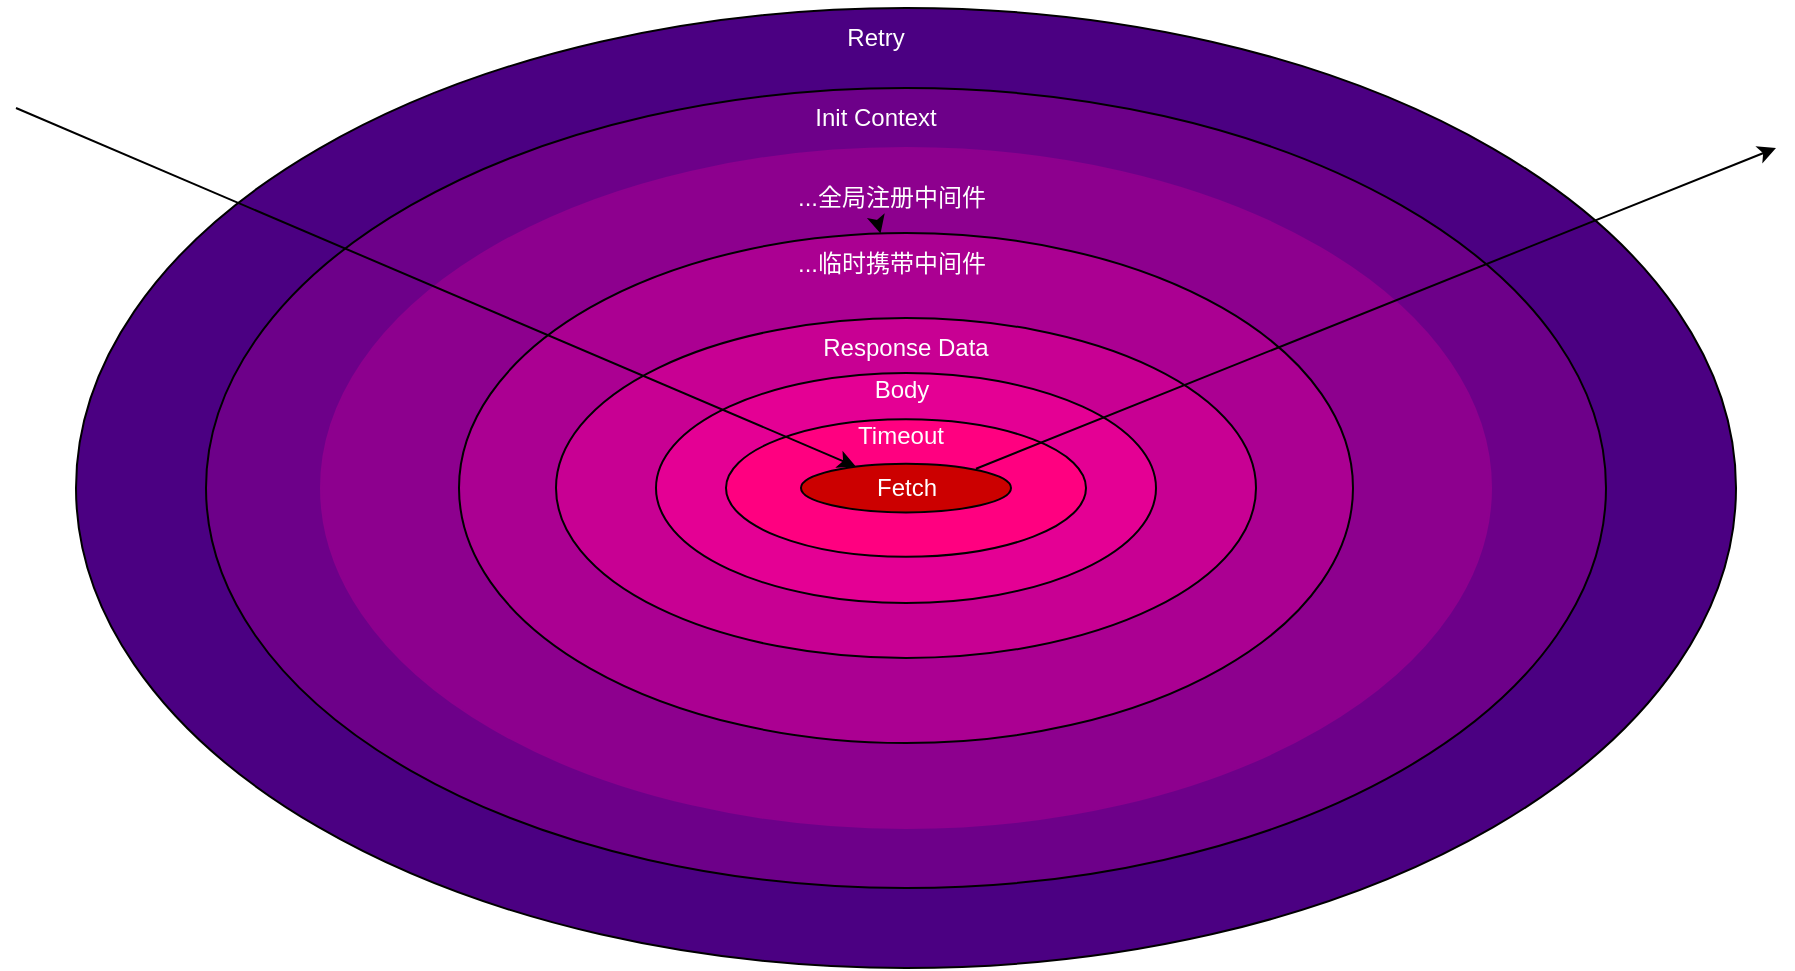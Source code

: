 <mxfile>
    <diagram id="O5MW6jvS_4ex7MwdgiwH" name="第 1 页">
        <mxGraphModel dx="1263" dy="532" grid="1" gridSize="10" guides="1" tooltips="1" connect="1" arrows="1" fold="1" page="1" pageScale="1" pageWidth="850" pageHeight="1100" math="0" shadow="0">
            <root>
                <mxCell id="0"/>
                <mxCell id="1" parent="0"/>
                <mxCell id="2" value="" style="ellipse;whiteSpace=wrap;html=1;fillColor=#4b0082;" parent="1" vertex="1">
                    <mxGeometry x="220" y="130" width="830" height="480" as="geometry"/>
                </mxCell>
                <mxCell id="3" value="" style="ellipse;whiteSpace=wrap;html=1;shadow=0;fillColor=#6D0089;" parent="1" vertex="1">
                    <mxGeometry x="285" y="170" width="700" height="400" as="geometry"/>
                </mxCell>
                <mxCell id="4" value="" style="ellipse;whiteSpace=wrap;html=1;fillColor=#8D008E;strokeColor=#8D008E;" parent="1" vertex="1">
                    <mxGeometry x="342.5" y="200" width="585" height="340" as="geometry"/>
                </mxCell>
                <mxCell id="5" value="" style="ellipse;whiteSpace=wrap;html=1;fillColor=#AB0092;" parent="1" vertex="1">
                    <mxGeometry x="411.5" y="242.5" width="447" height="255" as="geometry"/>
                </mxCell>
                <mxCell id="6" value="" style="ellipse;whiteSpace=wrap;html=1;fillColor=#C80093;" parent="1" vertex="1">
                    <mxGeometry x="460" y="285" width="350" height="170" as="geometry"/>
                </mxCell>
                <mxCell id="7" value="" style="ellipse;whiteSpace=wrap;html=1;fillColor=#E40094;" parent="1" vertex="1">
                    <mxGeometry x="510" y="312.5" width="250" height="115" as="geometry"/>
                </mxCell>
                <mxCell id="8" value="" style="ellipse;whiteSpace=wrap;html=1;fillColor=#FF0080;" parent="1" vertex="1">
                    <mxGeometry x="545" y="335.63" width="180" height="68.75" as="geometry"/>
                </mxCell>
                <mxCell id="9" value="&lt;font color=&quot;#ffffff&quot;&gt;Fetch&lt;/font&gt;" style="ellipse;whiteSpace=wrap;html=1;fillColor=#CC0000;" parent="1" vertex="1">
                    <mxGeometry x="582.5" y="357.82" width="105" height="24.37" as="geometry"/>
                </mxCell>
                <mxCell id="11" value="&lt;font color=&quot;#ffffff&quot;&gt;Retry&lt;/font&gt;" style="text;html=1;strokeColor=none;fillColor=none;align=center;verticalAlign=middle;whiteSpace=wrap;rounded=0;shadow=1;" parent="1" vertex="1">
                    <mxGeometry x="560" y="130" width="120" height="30" as="geometry"/>
                </mxCell>
                <mxCell id="12" value="&lt;font color=&quot;#ffffff&quot;&gt;Response Data&lt;/font&gt;" style="text;html=1;strokeColor=none;fillColor=none;align=center;verticalAlign=middle;whiteSpace=wrap;rounded=0;" parent="1" vertex="1">
                    <mxGeometry x="575" y="285" width="120" height="30" as="geometry"/>
                </mxCell>
                <mxCell id="22" value="" style="edgeStyle=none;html=1;" parent="1" target="5" edge="1">
                    <mxGeometry relative="1" as="geometry">
                        <mxPoint x="621.552" y="240" as="sourcePoint"/>
                    </mxGeometry>
                </mxCell>
                <mxCell id="17" value="&lt;font color=&quot;#ffffff&quot;&gt;Timeout&lt;/font&gt;" style="text;html=1;strokeColor=none;fillColor=none;align=center;verticalAlign=middle;whiteSpace=wrap;rounded=0;" parent="1" vertex="1">
                    <mxGeometry x="575" y="335.63" width="115" height="17.5" as="geometry"/>
                </mxCell>
                <mxCell id="20" value="" style="endArrow=classic;html=1;" parent="1" target="9" edge="1">
                    <mxGeometry width="50" height="50" relative="1" as="geometry">
                        <mxPoint x="190" y="180" as="sourcePoint"/>
                        <mxPoint x="240" y="130" as="targetPoint"/>
                    </mxGeometry>
                </mxCell>
                <mxCell id="21" value="" style="endArrow=classic;html=1;" parent="1" edge="1">
                    <mxGeometry width="50" height="50" relative="1" as="geometry">
                        <mxPoint x="670" y="360.35" as="sourcePoint"/>
                        <mxPoint x="1070" y="200" as="targetPoint"/>
                    </mxGeometry>
                </mxCell>
                <mxCell id="23" value="&lt;font color=&quot;#ffffff&quot;&gt;Init Context&lt;/font&gt;" style="text;html=1;strokeColor=none;fillColor=none;align=center;verticalAlign=middle;whiteSpace=wrap;rounded=0;shadow=1;" parent="1" vertex="1">
                    <mxGeometry x="560" y="170" width="120" height="30" as="geometry"/>
                </mxCell>
                <mxCell id="24" value="&lt;font color=&quot;#ffffff&quot;&gt;...全局注册中间件&lt;/font&gt;" style="text;html=1;strokeColor=none;fillColor=none;align=center;verticalAlign=middle;whiteSpace=wrap;rounded=0;shadow=1;" parent="1" vertex="1">
                    <mxGeometry x="567.5" y="210" width="120" height="30" as="geometry"/>
                </mxCell>
                <mxCell id="25" value="&lt;font color=&quot;#ffffff&quot;&gt;...临时携带中间件&lt;/font&gt;" style="text;html=1;strokeColor=none;fillColor=none;align=center;verticalAlign=middle;whiteSpace=wrap;rounded=0;shadow=1;" parent="1" vertex="1">
                    <mxGeometry x="567.5" y="242.5" width="120" height="30" as="geometry"/>
                </mxCell>
                <mxCell id="26" value="&lt;font color=&quot;#ffffff&quot;&gt;Body&lt;/font&gt;" style="text;html=1;strokeColor=none;fillColor=none;align=center;verticalAlign=middle;whiteSpace=wrap;rounded=0;" vertex="1" parent="1">
                    <mxGeometry x="572.5" y="305.63" width="120" height="30" as="geometry"/>
                </mxCell>
            </root>
        </mxGraphModel>
    </diagram>
</mxfile>